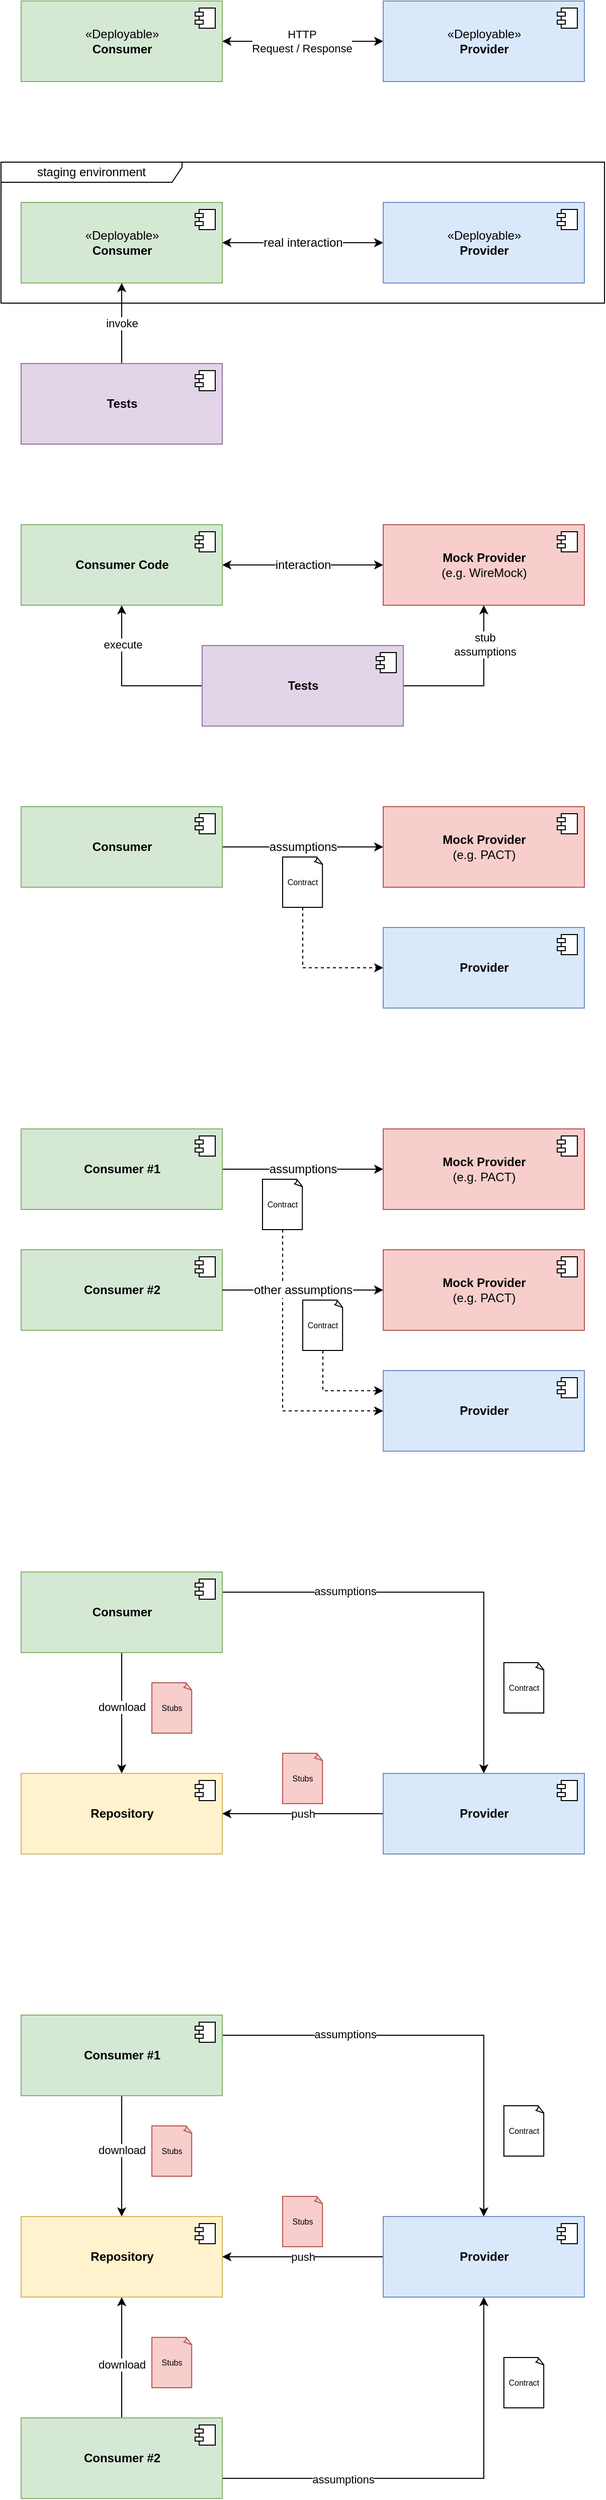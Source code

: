 <mxfile version="14.6.13" type="device"><diagram id="k8SUvsofZOEbbnPoytpn" name="Page-1"><mxGraphModel dx="1106" dy="997" grid="1" gridSize="10" guides="1" tooltips="1" connect="1" arrows="1" fold="1" page="1" pageScale="1" pageWidth="827" pageHeight="1169" math="0" shadow="0"><root><mxCell id="0"/><mxCell id="1" parent="0"/><mxCell id="11" value="staging environment" style="shape=umlFrame;whiteSpace=wrap;html=1;width=180;height=20;" parent="1" vertex="1"><mxGeometry x="20" y="200" width="600" height="140" as="geometry"/></mxCell><mxCell id="rSsfzsyeBPcGnRBEWYLM-29" style="edgeStyle=orthogonalEdgeStyle;rounded=0;orthogonalLoop=1;jettySize=auto;html=1;entryX=0;entryY=0.5;entryDx=0;entryDy=0;startArrow=none;startFill=0;exitX=0.5;exitY=1;exitDx=0;exitDy=0;exitPerimeter=0;dashed=1;" parent="1" source="rSsfzsyeBPcGnRBEWYLM-28" target="rSsfzsyeBPcGnRBEWYLM-26" edge="1"><mxGeometry relative="1" as="geometry"/></mxCell><mxCell id="rSsfzsyeBPcGnRBEWYLM-28" value="Contract" style="whiteSpace=wrap;html=1;shape=mxgraph.basic.document;fontSize=8;" parent="1" vertex="1"><mxGeometry x="300" y="890" width="40" height="50" as="geometry"/></mxCell><mxCell id="rSsfzsyeBPcGnRBEWYLM-7" style="edgeStyle=orthogonalEdgeStyle;rounded=0;orthogonalLoop=1;jettySize=auto;html=1;entryX=0;entryY=0.5;entryDx=0;entryDy=0;startArrow=classic;startFill=1;" parent="1" source="rSsfzsyeBPcGnRBEWYLM-1" target="rSsfzsyeBPcGnRBEWYLM-5" edge="1"><mxGeometry relative="1" as="geometry"/></mxCell><mxCell id="rSsfzsyeBPcGnRBEWYLM-8" value="HTTP&lt;br&gt;Request / Response" style="edgeLabel;html=1;align=center;verticalAlign=middle;resizable=0;points=[];" parent="rSsfzsyeBPcGnRBEWYLM-7" vertex="1" connectable="0"><mxGeometry x="-0.013" y="-1" relative="1" as="geometry"><mxPoint y="-1" as="offset"/></mxGeometry></mxCell><mxCell id="rSsfzsyeBPcGnRBEWYLM-1" value="«Deployable»&lt;br&gt;&lt;b&gt;Consumer&lt;/b&gt;" style="html=1;dropTarget=0;fillColor=#d5e8d4;strokeColor=#82b366;" parent="1" vertex="1"><mxGeometry x="40" y="40" width="200" height="80" as="geometry"/></mxCell><mxCell id="rSsfzsyeBPcGnRBEWYLM-2" value="" style="shape=module;jettyWidth=8;jettyHeight=4;" parent="rSsfzsyeBPcGnRBEWYLM-1" vertex="1"><mxGeometry x="1" width="20" height="20" relative="1" as="geometry"><mxPoint x="-27" y="7" as="offset"/></mxGeometry></mxCell><mxCell id="rSsfzsyeBPcGnRBEWYLM-5" value="«Deployable»&lt;br&gt;&lt;b&gt;Provider&lt;/b&gt;" style="html=1;dropTarget=0;fillColor=#dae8fc;strokeColor=#6c8ebf;" parent="1" vertex="1"><mxGeometry x="400" y="40" width="200" height="80" as="geometry"/></mxCell><mxCell id="rSsfzsyeBPcGnRBEWYLM-6" value="" style="shape=module;jettyWidth=8;jettyHeight=4;" parent="rSsfzsyeBPcGnRBEWYLM-5" vertex="1"><mxGeometry x="1" width="20" height="20" relative="1" as="geometry"><mxPoint x="-27" y="7" as="offset"/></mxGeometry></mxCell><mxCell id="rSsfzsyeBPcGnRBEWYLM-15" style="edgeStyle=orthogonalEdgeStyle;rounded=0;orthogonalLoop=1;jettySize=auto;html=1;entryX=0;entryY=0.5;entryDx=0;entryDy=0;startArrow=classic;startFill=1;" parent="1" source="rSsfzsyeBPcGnRBEWYLM-11" target="rSsfzsyeBPcGnRBEWYLM-13" edge="1"><mxGeometry relative="1" as="geometry"/></mxCell><mxCell id="rSsfzsyeBPcGnRBEWYLM-41" value="&lt;span style=&quot;font-size: 12px&quot;&gt;real interaction&lt;br&gt;&lt;/span&gt;" style="edgeLabel;html=1;align=center;verticalAlign=middle;resizable=0;points=[];fontSize=8;" parent="rSsfzsyeBPcGnRBEWYLM-15" vertex="1" connectable="0"><mxGeometry x="-0.004" relative="1" as="geometry"><mxPoint as="offset"/></mxGeometry></mxCell><mxCell id="rSsfzsyeBPcGnRBEWYLM-11" value="«Deployable»&lt;br&gt;&lt;b&gt;Consumer&lt;/b&gt;" style="html=1;dropTarget=0;fillColor=#d5e8d4;strokeColor=#82b366;" parent="1" vertex="1"><mxGeometry x="40" y="240" width="200" height="80" as="geometry"/></mxCell><mxCell id="rSsfzsyeBPcGnRBEWYLM-12" value="" style="shape=module;jettyWidth=8;jettyHeight=4;" parent="rSsfzsyeBPcGnRBEWYLM-11" vertex="1"><mxGeometry x="1" width="20" height="20" relative="1" as="geometry"><mxPoint x="-27" y="7" as="offset"/></mxGeometry></mxCell><mxCell id="rSsfzsyeBPcGnRBEWYLM-13" value="«Deployable»&lt;br&gt;&lt;b&gt;Provider&lt;/b&gt;" style="html=1;dropTarget=0;fillColor=#dae8fc;strokeColor=#6c8ebf;" parent="1" vertex="1"><mxGeometry x="400" y="240" width="200" height="80" as="geometry"/></mxCell><mxCell id="rSsfzsyeBPcGnRBEWYLM-14" value="" style="shape=module;jettyWidth=8;jettyHeight=4;" parent="rSsfzsyeBPcGnRBEWYLM-13" vertex="1"><mxGeometry x="1" width="20" height="20" relative="1" as="geometry"><mxPoint x="-27" y="7" as="offset"/></mxGeometry></mxCell><mxCell id="rSsfzsyeBPcGnRBEWYLM-16" style="edgeStyle=orthogonalEdgeStyle;rounded=0;orthogonalLoop=1;jettySize=auto;html=1;entryX=0;entryY=0.5;entryDx=0;entryDy=0;startArrow=classic;startFill=1;" parent="1" source="rSsfzsyeBPcGnRBEWYLM-17" target="rSsfzsyeBPcGnRBEWYLM-19" edge="1"><mxGeometry relative="1" as="geometry"/></mxCell><mxCell id="rSsfzsyeBPcGnRBEWYLM-42" value="interaction" style="edgeLabel;html=1;align=center;verticalAlign=middle;resizable=0;points=[];fontSize=12;" parent="rSsfzsyeBPcGnRBEWYLM-16" vertex="1" connectable="0"><mxGeometry x="-0.004" relative="1" as="geometry"><mxPoint as="offset"/></mxGeometry></mxCell><mxCell id="rSsfzsyeBPcGnRBEWYLM-17" value="&lt;b&gt;Consumer Code&lt;/b&gt;" style="html=1;dropTarget=0;fillColor=#d5e8d4;strokeColor=#82b366;" parent="1" vertex="1"><mxGeometry x="40" y="560" width="200" height="80" as="geometry"/></mxCell><mxCell id="rSsfzsyeBPcGnRBEWYLM-18" value="" style="shape=module;jettyWidth=8;jettyHeight=4;" parent="rSsfzsyeBPcGnRBEWYLM-17" vertex="1"><mxGeometry x="1" width="20" height="20" relative="1" as="geometry"><mxPoint x="-27" y="7" as="offset"/></mxGeometry></mxCell><mxCell id="rSsfzsyeBPcGnRBEWYLM-19" value="&lt;b&gt;Mock Provider&lt;/b&gt;&lt;br&gt;(e.g. WireMock)" style="html=1;dropTarget=0;fillColor=#f8cecc;strokeColor=#b85450;" parent="1" vertex="1"><mxGeometry x="400" y="560" width="200" height="80" as="geometry"/></mxCell><mxCell id="rSsfzsyeBPcGnRBEWYLM-20" value="" style="shape=module;jettyWidth=8;jettyHeight=4;" parent="rSsfzsyeBPcGnRBEWYLM-19" vertex="1"><mxGeometry x="1" width="20" height="20" relative="1" as="geometry"><mxPoint x="-27" y="7" as="offset"/></mxGeometry></mxCell><mxCell id="rSsfzsyeBPcGnRBEWYLM-21" style="edgeStyle=orthogonalEdgeStyle;rounded=0;orthogonalLoop=1;jettySize=auto;html=1;entryX=0;entryY=0.5;entryDx=0;entryDy=0;startArrow=none;startFill=0;" parent="1" source="rSsfzsyeBPcGnRBEWYLM-22" target="rSsfzsyeBPcGnRBEWYLM-24" edge="1"><mxGeometry relative="1" as="geometry"/></mxCell><mxCell id="rSsfzsyeBPcGnRBEWYLM-43" value="assumptions" style="edgeLabel;html=1;align=center;verticalAlign=middle;resizable=0;points=[];fontSize=12;" parent="rSsfzsyeBPcGnRBEWYLM-21" vertex="1" connectable="0"><mxGeometry x="-0.004" relative="1" as="geometry"><mxPoint as="offset"/></mxGeometry></mxCell><mxCell id="rSsfzsyeBPcGnRBEWYLM-22" value="&lt;b&gt;Consumer&lt;/b&gt;" style="html=1;dropTarget=0;fillColor=#d5e8d4;strokeColor=#82b366;" parent="1" vertex="1"><mxGeometry x="40" y="840" width="200" height="80" as="geometry"/></mxCell><mxCell id="rSsfzsyeBPcGnRBEWYLM-23" value="" style="shape=module;jettyWidth=8;jettyHeight=4;" parent="rSsfzsyeBPcGnRBEWYLM-22" vertex="1"><mxGeometry x="1" width="20" height="20" relative="1" as="geometry"><mxPoint x="-27" y="7" as="offset"/></mxGeometry></mxCell><mxCell id="rSsfzsyeBPcGnRBEWYLM-24" value="&lt;b&gt;Mock Provider&lt;/b&gt;&lt;br&gt;(e.g. PACT)" style="html=1;dropTarget=0;fillColor=#f8cecc;strokeColor=#b85450;" parent="1" vertex="1"><mxGeometry x="400" y="840" width="200" height="80" as="geometry"/></mxCell><mxCell id="rSsfzsyeBPcGnRBEWYLM-25" value="" style="shape=module;jettyWidth=8;jettyHeight=4;" parent="rSsfzsyeBPcGnRBEWYLM-24" vertex="1"><mxGeometry x="1" width="20" height="20" relative="1" as="geometry"><mxPoint x="-27" y="7" as="offset"/></mxGeometry></mxCell><mxCell id="rSsfzsyeBPcGnRBEWYLM-26" value="&lt;b&gt;Provider&lt;/b&gt;" style="html=1;dropTarget=0;fillColor=#dae8fc;strokeColor=#6c8ebf;" parent="1" vertex="1"><mxGeometry x="400" y="960" width="200" height="80" as="geometry"/></mxCell><mxCell id="rSsfzsyeBPcGnRBEWYLM-27" value="" style="shape=module;jettyWidth=8;jettyHeight=4;" parent="rSsfzsyeBPcGnRBEWYLM-26" vertex="1"><mxGeometry x="1" width="20" height="20" relative="1" as="geometry"><mxPoint x="-27" y="7" as="offset"/></mxGeometry></mxCell><mxCell id="rSsfzsyeBPcGnRBEWYLM-30" style="edgeStyle=orthogonalEdgeStyle;rounded=0;orthogonalLoop=1;jettySize=auto;html=1;entryX=0;entryY=0.5;entryDx=0;entryDy=0;startArrow=none;startFill=0;exitX=0.5;exitY=1;exitDx=0;exitDy=0;exitPerimeter=0;dashed=1;" parent="1" source="rSsfzsyeBPcGnRBEWYLM-31" target="rSsfzsyeBPcGnRBEWYLM-37" edge="1"><mxGeometry relative="1" as="geometry"/></mxCell><mxCell id="rSsfzsyeBPcGnRBEWYLM-31" value="Contract" style="whiteSpace=wrap;html=1;shape=mxgraph.basic.document;fontSize=8;" parent="1" vertex="1"><mxGeometry x="280" y="1210" width="40" height="50" as="geometry"/></mxCell><mxCell id="rSsfzsyeBPcGnRBEWYLM-32" style="edgeStyle=orthogonalEdgeStyle;rounded=0;orthogonalLoop=1;jettySize=auto;html=1;entryX=0;entryY=0.5;entryDx=0;entryDy=0;startArrow=none;startFill=0;" parent="1" source="rSsfzsyeBPcGnRBEWYLM-33" target="rSsfzsyeBPcGnRBEWYLM-35" edge="1"><mxGeometry relative="1" as="geometry"/></mxCell><mxCell id="rSsfzsyeBPcGnRBEWYLM-44" value="assumptions" style="edgeLabel;html=1;align=center;verticalAlign=middle;resizable=0;points=[];fontSize=12;" parent="rSsfzsyeBPcGnRBEWYLM-32" vertex="1" connectable="0"><mxGeometry x="-0.015" y="-1" relative="1" as="geometry"><mxPoint x="1" y="-1" as="offset"/></mxGeometry></mxCell><mxCell id="rSsfzsyeBPcGnRBEWYLM-33" value="&lt;b&gt;Consumer #1&lt;/b&gt;" style="html=1;dropTarget=0;fillColor=#d5e8d4;strokeColor=#82b366;" parent="1" vertex="1"><mxGeometry x="40" y="1160" width="200" height="80" as="geometry"/></mxCell><mxCell id="rSsfzsyeBPcGnRBEWYLM-34" value="" style="shape=module;jettyWidth=8;jettyHeight=4;" parent="rSsfzsyeBPcGnRBEWYLM-33" vertex="1"><mxGeometry x="1" width="20" height="20" relative="1" as="geometry"><mxPoint x="-27" y="7" as="offset"/></mxGeometry></mxCell><mxCell id="rSsfzsyeBPcGnRBEWYLM-35" value="&lt;b&gt;Mock Provider&lt;/b&gt;&lt;br&gt;(e.g. PACT)" style="html=1;dropTarget=0;fillColor=#f8cecc;strokeColor=#b85450;" parent="1" vertex="1"><mxGeometry x="400" y="1160" width="200" height="80" as="geometry"/></mxCell><mxCell id="rSsfzsyeBPcGnRBEWYLM-36" value="" style="shape=module;jettyWidth=8;jettyHeight=4;" parent="rSsfzsyeBPcGnRBEWYLM-35" vertex="1"><mxGeometry x="1" width="20" height="20" relative="1" as="geometry"><mxPoint x="-27" y="7" as="offset"/></mxGeometry></mxCell><mxCell id="rSsfzsyeBPcGnRBEWYLM-37" value="&lt;b&gt;Provider&lt;/b&gt;" style="html=1;dropTarget=0;fillColor=#dae8fc;strokeColor=#6c8ebf;" parent="1" vertex="1"><mxGeometry x="400" y="1400" width="200" height="80" as="geometry"/></mxCell><mxCell id="rSsfzsyeBPcGnRBEWYLM-38" value="" style="shape=module;jettyWidth=8;jettyHeight=4;" parent="rSsfzsyeBPcGnRBEWYLM-37" vertex="1"><mxGeometry x="1" width="20" height="20" relative="1" as="geometry"><mxPoint x="-27" y="7" as="offset"/></mxGeometry></mxCell><mxCell id="rSsfzsyeBPcGnRBEWYLM-39" value="&lt;b&gt;Consumer #2&lt;/b&gt;" style="html=1;dropTarget=0;fillColor=#d5e8d4;strokeColor=#82b366;" parent="1" vertex="1"><mxGeometry x="40" y="1280" width="200" height="80" as="geometry"/></mxCell><mxCell id="rSsfzsyeBPcGnRBEWYLM-40" value="" style="shape=module;jettyWidth=8;jettyHeight=4;" parent="rSsfzsyeBPcGnRBEWYLM-39" vertex="1"><mxGeometry x="1" width="20" height="20" relative="1" as="geometry"><mxPoint x="-27" y="7" as="offset"/></mxGeometry></mxCell><mxCell id="rSsfzsyeBPcGnRBEWYLM-45" value="&lt;b&gt;Mock Provider&lt;/b&gt;&lt;br&gt;(e.g. PACT)" style="html=1;dropTarget=0;fillColor=#f8cecc;strokeColor=#b85450;" parent="1" vertex="1"><mxGeometry x="400" y="1280" width="200" height="80" as="geometry"/></mxCell><mxCell id="rSsfzsyeBPcGnRBEWYLM-46" value="" style="shape=module;jettyWidth=8;jettyHeight=4;" parent="rSsfzsyeBPcGnRBEWYLM-45" vertex="1"><mxGeometry x="1" width="20" height="20" relative="1" as="geometry"><mxPoint x="-27" y="7" as="offset"/></mxGeometry></mxCell><mxCell id="rSsfzsyeBPcGnRBEWYLM-47" style="edgeStyle=orthogonalEdgeStyle;rounded=0;orthogonalLoop=1;jettySize=auto;html=1;entryX=0;entryY=0.5;entryDx=0;entryDy=0;startArrow=none;startFill=0;exitX=1;exitY=0.5;exitDx=0;exitDy=0;" parent="1" source="rSsfzsyeBPcGnRBEWYLM-39" target="rSsfzsyeBPcGnRBEWYLM-45" edge="1"><mxGeometry relative="1" as="geometry"><mxPoint x="240" y="1319.58" as="sourcePoint"/><mxPoint x="400" y="1319.58" as="targetPoint"/></mxGeometry></mxCell><mxCell id="rSsfzsyeBPcGnRBEWYLM-48" value="other assumptions" style="edgeLabel;html=1;align=center;verticalAlign=middle;resizable=0;points=[];fontSize=12;" parent="rSsfzsyeBPcGnRBEWYLM-47" vertex="1" connectable="0"><mxGeometry x="-0.015" y="-1" relative="1" as="geometry"><mxPoint x="1" y="-1" as="offset"/></mxGeometry></mxCell><mxCell id="rSsfzsyeBPcGnRBEWYLM-50" style="edgeStyle=orthogonalEdgeStyle;rounded=0;orthogonalLoop=1;jettySize=auto;html=1;entryX=0;entryY=0.25;entryDx=0;entryDy=0;dashed=1;fontSize=12;startArrow=none;startFill=0;exitX=0.5;exitY=1;exitDx=0;exitDy=0;exitPerimeter=0;" parent="1" source="rSsfzsyeBPcGnRBEWYLM-49" target="rSsfzsyeBPcGnRBEWYLM-37" edge="1"><mxGeometry relative="1" as="geometry"/></mxCell><mxCell id="rSsfzsyeBPcGnRBEWYLM-49" value="Contract" style="whiteSpace=wrap;html=1;shape=mxgraph.basic.document;fontSize=8;" parent="1" vertex="1"><mxGeometry x="320" y="1330" width="40" height="50" as="geometry"/></mxCell><mxCell id="4" style="edgeStyle=orthogonalEdgeStyle;rounded=0;orthogonalLoop=1;jettySize=auto;html=1;entryX=0.5;entryY=1;entryDx=0;entryDy=0;exitX=1;exitY=0.5;exitDx=0;exitDy=0;" parent="1" source="2" target="rSsfzsyeBPcGnRBEWYLM-19" edge="1"><mxGeometry relative="1" as="geometry"/></mxCell><mxCell id="5" value="stub&lt;br&gt;assumptions" style="edgeLabel;html=1;align=center;verticalAlign=middle;resizable=0;points=[];" parent="4" vertex="1" connectable="0"><mxGeometry x="0.512" y="-1" relative="1" as="geometry"><mxPoint as="offset"/></mxGeometry></mxCell><mxCell id="6" style="edgeStyle=orthogonalEdgeStyle;rounded=0;orthogonalLoop=1;jettySize=auto;html=1;entryX=0.5;entryY=1;entryDx=0;entryDy=0;exitX=0;exitY=0.5;exitDx=0;exitDy=0;" parent="1" source="2" target="rSsfzsyeBPcGnRBEWYLM-17" edge="1"><mxGeometry relative="1" as="geometry"/></mxCell><mxCell id="7" value="execute" style="edgeLabel;html=1;align=center;verticalAlign=middle;resizable=0;points=[];" parent="6" vertex="1" connectable="0"><mxGeometry x="0.512" y="-1" relative="1" as="geometry"><mxPoint as="offset"/></mxGeometry></mxCell><mxCell id="2" value="&lt;b&gt;Tests&lt;/b&gt;" style="html=1;dropTarget=0;fillColor=#e1d5e7;strokeColor=#9673a6;" parent="1" vertex="1"><mxGeometry x="220" y="680" width="200" height="80" as="geometry"/></mxCell><mxCell id="3" value="" style="shape=module;jettyWidth=8;jettyHeight=4;" parent="2" vertex="1"><mxGeometry x="1" width="20" height="20" relative="1" as="geometry"><mxPoint x="-27" y="7" as="offset"/></mxGeometry></mxCell><mxCell id="14" style="edgeStyle=orthogonalEdgeStyle;rounded=0;orthogonalLoop=1;jettySize=auto;html=1;entryX=0.5;entryY=1;entryDx=0;entryDy=0;startArrow=none;startFill=0;" parent="1" source="8" target="rSsfzsyeBPcGnRBEWYLM-11" edge="1"><mxGeometry relative="1" as="geometry"/></mxCell><mxCell id="15" value="invoke" style="edgeLabel;html=1;align=center;verticalAlign=middle;resizable=0;points=[];" parent="14" vertex="1" connectable="0"><mxGeometry relative="1" as="geometry"><mxPoint as="offset"/></mxGeometry></mxCell><mxCell id="8" value="&lt;b&gt;Tests&lt;/b&gt;" style="html=1;dropTarget=0;fillColor=#e1d5e7;strokeColor=#9673a6;" parent="1" vertex="1"><mxGeometry x="40" y="400" width="200" height="80" as="geometry"/></mxCell><mxCell id="9" value="" style="shape=module;jettyWidth=8;jettyHeight=4;" parent="8" vertex="1"><mxGeometry x="1" width="20" height="20" relative="1" as="geometry"><mxPoint x="-27" y="7" as="offset"/></mxGeometry></mxCell><mxCell id="kEmKnmH6w6Q-k5vGDC8J-52" style="edgeStyle=orthogonalEdgeStyle;rounded=0;orthogonalLoop=1;jettySize=auto;html=1;entryX=0.5;entryY=0;entryDx=0;entryDy=0;startArrow=none;startFill=0;exitX=0.5;exitY=1;exitDx=0;exitDy=0;" edge="1" parent="1" source="kEmKnmH6w6Q-k5vGDC8J-38" target="kEmKnmH6w6Q-k5vGDC8J-50"><mxGeometry relative="1" as="geometry"/></mxCell><mxCell id="kEmKnmH6w6Q-k5vGDC8J-55" value="download" style="edgeLabel;html=1;align=center;verticalAlign=middle;resizable=0;points=[];" vertex="1" connectable="0" parent="kEmKnmH6w6Q-k5vGDC8J-52"><mxGeometry x="-0.1" relative="1" as="geometry"><mxPoint as="offset"/></mxGeometry></mxCell><mxCell id="kEmKnmH6w6Q-k5vGDC8J-58" style="edgeStyle=orthogonalEdgeStyle;rounded=0;orthogonalLoop=1;jettySize=auto;html=1;entryX=0.5;entryY=0;entryDx=0;entryDy=0;startArrow=none;startFill=0;exitX=1;exitY=0.25;exitDx=0;exitDy=0;" edge="1" parent="1" source="kEmKnmH6w6Q-k5vGDC8J-38" target="kEmKnmH6w6Q-k5vGDC8J-56"><mxGeometry relative="1" as="geometry"/></mxCell><mxCell id="kEmKnmH6w6Q-k5vGDC8J-68" value="assumptions" style="edgeLabel;html=1;align=center;verticalAlign=middle;resizable=0;points=[];" vertex="1" connectable="0" parent="kEmKnmH6w6Q-k5vGDC8J-58"><mxGeometry x="-0.446" y="1" relative="1" as="geometry"><mxPoint as="offset"/></mxGeometry></mxCell><mxCell id="kEmKnmH6w6Q-k5vGDC8J-38" value="&lt;b&gt;Consumer #1&lt;/b&gt;" style="html=1;dropTarget=0;fillColor=#d5e8d4;strokeColor=#82b366;" vertex="1" parent="1"><mxGeometry x="40" y="2040" width="200" height="80" as="geometry"/></mxCell><mxCell id="kEmKnmH6w6Q-k5vGDC8J-39" value="" style="shape=module;jettyWidth=8;jettyHeight=4;" vertex="1" parent="kEmKnmH6w6Q-k5vGDC8J-38"><mxGeometry x="1" width="20" height="20" relative="1" as="geometry"><mxPoint x="-27" y="7" as="offset"/></mxGeometry></mxCell><mxCell id="kEmKnmH6w6Q-k5vGDC8J-53" style="edgeStyle=orthogonalEdgeStyle;rounded=0;orthogonalLoop=1;jettySize=auto;html=1;entryX=0.5;entryY=1;entryDx=0;entryDy=0;startArrow=none;startFill=0;exitX=0.5;exitY=0;exitDx=0;exitDy=0;" edge="1" parent="1" source="kEmKnmH6w6Q-k5vGDC8J-48" target="kEmKnmH6w6Q-k5vGDC8J-50"><mxGeometry relative="1" as="geometry"/></mxCell><mxCell id="kEmKnmH6w6Q-k5vGDC8J-54" value="download" style="edgeLabel;html=1;align=center;verticalAlign=middle;resizable=0;points=[];" vertex="1" connectable="0" parent="kEmKnmH6w6Q-k5vGDC8J-53"><mxGeometry x="-0.111" y="1" relative="1" as="geometry"><mxPoint x="1" as="offset"/></mxGeometry></mxCell><mxCell id="kEmKnmH6w6Q-k5vGDC8J-60" style="edgeStyle=orthogonalEdgeStyle;rounded=0;orthogonalLoop=1;jettySize=auto;html=1;entryX=0.5;entryY=1;entryDx=0;entryDy=0;startArrow=none;startFill=0;exitX=1;exitY=0.75;exitDx=0;exitDy=0;" edge="1" parent="1" source="kEmKnmH6w6Q-k5vGDC8J-48" target="kEmKnmH6w6Q-k5vGDC8J-56"><mxGeometry relative="1" as="geometry"/></mxCell><mxCell id="kEmKnmH6w6Q-k5vGDC8J-69" value="assumptions" style="edgeLabel;html=1;align=center;verticalAlign=middle;resizable=0;points=[];" vertex="1" connectable="0" parent="kEmKnmH6w6Q-k5vGDC8J-60"><mxGeometry x="-0.455" y="-1" relative="1" as="geometry"><mxPoint as="offset"/></mxGeometry></mxCell><mxCell id="kEmKnmH6w6Q-k5vGDC8J-48" value="&lt;b&gt;Consumer #2&lt;/b&gt;" style="html=1;dropTarget=0;fillColor=#d5e8d4;strokeColor=#82b366;" vertex="1" parent="1"><mxGeometry x="40" y="2440" width="200" height="80" as="geometry"/></mxCell><mxCell id="kEmKnmH6w6Q-k5vGDC8J-49" value="" style="shape=module;jettyWidth=8;jettyHeight=4;" vertex="1" parent="kEmKnmH6w6Q-k5vGDC8J-48"><mxGeometry x="1" width="20" height="20" relative="1" as="geometry"><mxPoint x="-27" y="7" as="offset"/></mxGeometry></mxCell><mxCell id="kEmKnmH6w6Q-k5vGDC8J-50" value="&lt;b&gt;Repository&lt;/b&gt;" style="html=1;dropTarget=0;fillColor=#fff2cc;strokeColor=#d6b656;" vertex="1" parent="1"><mxGeometry x="40" y="2240" width="200" height="80" as="geometry"/></mxCell><mxCell id="kEmKnmH6w6Q-k5vGDC8J-51" value="" style="shape=module;jettyWidth=8;jettyHeight=4;" vertex="1" parent="kEmKnmH6w6Q-k5vGDC8J-50"><mxGeometry x="1" width="20" height="20" relative="1" as="geometry"><mxPoint x="-27" y="7" as="offset"/></mxGeometry></mxCell><mxCell id="kEmKnmH6w6Q-k5vGDC8J-63" style="edgeStyle=orthogonalEdgeStyle;rounded=0;orthogonalLoop=1;jettySize=auto;html=1;entryX=1;entryY=0.5;entryDx=0;entryDy=0;startArrow=none;startFill=0;" edge="1" parent="1" source="kEmKnmH6w6Q-k5vGDC8J-56" target="kEmKnmH6w6Q-k5vGDC8J-50"><mxGeometry relative="1" as="geometry"/></mxCell><mxCell id="kEmKnmH6w6Q-k5vGDC8J-64" value="push" style="edgeLabel;html=1;align=center;verticalAlign=middle;resizable=0;points=[];" vertex="1" connectable="0" parent="kEmKnmH6w6Q-k5vGDC8J-63"><mxGeometry relative="1" as="geometry"><mxPoint as="offset"/></mxGeometry></mxCell><mxCell id="kEmKnmH6w6Q-k5vGDC8J-56" value="&lt;b&gt;Provider&lt;/b&gt;" style="html=1;dropTarget=0;fillColor=#dae8fc;strokeColor=#6c8ebf;" vertex="1" parent="1"><mxGeometry x="400" y="2240" width="200" height="80" as="geometry"/></mxCell><mxCell id="kEmKnmH6w6Q-k5vGDC8J-57" value="" style="shape=module;jettyWidth=8;jettyHeight=4;" vertex="1" parent="kEmKnmH6w6Q-k5vGDC8J-56"><mxGeometry x="1" width="20" height="20" relative="1" as="geometry"><mxPoint x="-27" y="7" as="offset"/></mxGeometry></mxCell><mxCell id="kEmKnmH6w6Q-k5vGDC8J-59" value="Stubs" style="whiteSpace=wrap;html=1;shape=mxgraph.basic.document;fontSize=8;fillColor=#f8cecc;strokeColor=#b85450;" vertex="1" parent="1"><mxGeometry x="170" y="2150" width="40" height="50" as="geometry"/></mxCell><mxCell id="kEmKnmH6w6Q-k5vGDC8J-61" value="Stubs" style="whiteSpace=wrap;html=1;shape=mxgraph.basic.document;fontSize=8;fillColor=#f8cecc;strokeColor=#b85450;" vertex="1" parent="1"><mxGeometry x="170" y="2360" width="40" height="50" as="geometry"/></mxCell><mxCell id="kEmKnmH6w6Q-k5vGDC8J-65" value="Stubs" style="whiteSpace=wrap;html=1;shape=mxgraph.basic.document;fontSize=8;fillColor=#f8cecc;strokeColor=#b85450;" vertex="1" parent="1"><mxGeometry x="300" y="2220" width="40" height="50" as="geometry"/></mxCell><mxCell id="kEmKnmH6w6Q-k5vGDC8J-66" value="Contract" style="whiteSpace=wrap;html=1;shape=mxgraph.basic.document;fontSize=8;" vertex="1" parent="1"><mxGeometry x="520" y="2130" width="40" height="50" as="geometry"/></mxCell><mxCell id="kEmKnmH6w6Q-k5vGDC8J-67" value="Contract" style="whiteSpace=wrap;html=1;shape=mxgraph.basic.document;fontSize=8;" vertex="1" parent="1"><mxGeometry x="520" y="2380" width="40" height="50" as="geometry"/></mxCell><mxCell id="kEmKnmH6w6Q-k5vGDC8J-70" style="edgeStyle=orthogonalEdgeStyle;rounded=0;orthogonalLoop=1;jettySize=auto;html=1;entryX=0.5;entryY=0;entryDx=0;entryDy=0;startArrow=none;startFill=0;exitX=0.5;exitY=1;exitDx=0;exitDy=0;" edge="1" parent="1" source="kEmKnmH6w6Q-k5vGDC8J-74" target="kEmKnmH6w6Q-k5vGDC8J-82"><mxGeometry relative="1" as="geometry"/></mxCell><mxCell id="kEmKnmH6w6Q-k5vGDC8J-71" value="download" style="edgeLabel;html=1;align=center;verticalAlign=middle;resizable=0;points=[];" vertex="1" connectable="0" parent="kEmKnmH6w6Q-k5vGDC8J-70"><mxGeometry x="-0.1" relative="1" as="geometry"><mxPoint as="offset"/></mxGeometry></mxCell><mxCell id="kEmKnmH6w6Q-k5vGDC8J-72" style="edgeStyle=orthogonalEdgeStyle;rounded=0;orthogonalLoop=1;jettySize=auto;html=1;entryX=0.5;entryY=0;entryDx=0;entryDy=0;startArrow=none;startFill=0;exitX=1;exitY=0.25;exitDx=0;exitDy=0;" edge="1" parent="1" source="kEmKnmH6w6Q-k5vGDC8J-74" target="kEmKnmH6w6Q-k5vGDC8J-86"><mxGeometry relative="1" as="geometry"/></mxCell><mxCell id="kEmKnmH6w6Q-k5vGDC8J-73" value="assumptions" style="edgeLabel;html=1;align=center;verticalAlign=middle;resizable=0;points=[];" vertex="1" connectable="0" parent="kEmKnmH6w6Q-k5vGDC8J-72"><mxGeometry x="-0.446" y="1" relative="1" as="geometry"><mxPoint as="offset"/></mxGeometry></mxCell><mxCell id="kEmKnmH6w6Q-k5vGDC8J-74" value="&lt;b&gt;Consumer&lt;/b&gt;" style="html=1;dropTarget=0;fillColor=#d5e8d4;strokeColor=#82b366;" vertex="1" parent="1"><mxGeometry x="40" y="1600" width="200" height="80" as="geometry"/></mxCell><mxCell id="kEmKnmH6w6Q-k5vGDC8J-75" value="" style="shape=module;jettyWidth=8;jettyHeight=4;" vertex="1" parent="kEmKnmH6w6Q-k5vGDC8J-74"><mxGeometry x="1" width="20" height="20" relative="1" as="geometry"><mxPoint x="-27" y="7" as="offset"/></mxGeometry></mxCell><mxCell id="kEmKnmH6w6Q-k5vGDC8J-82" value="&lt;b&gt;Repository&lt;/b&gt;" style="html=1;dropTarget=0;fillColor=#fff2cc;strokeColor=#d6b656;" vertex="1" parent="1"><mxGeometry x="40" y="1800" width="200" height="80" as="geometry"/></mxCell><mxCell id="kEmKnmH6w6Q-k5vGDC8J-83" value="" style="shape=module;jettyWidth=8;jettyHeight=4;" vertex="1" parent="kEmKnmH6w6Q-k5vGDC8J-82"><mxGeometry x="1" width="20" height="20" relative="1" as="geometry"><mxPoint x="-27" y="7" as="offset"/></mxGeometry></mxCell><mxCell id="kEmKnmH6w6Q-k5vGDC8J-84" style="edgeStyle=orthogonalEdgeStyle;rounded=0;orthogonalLoop=1;jettySize=auto;html=1;entryX=1;entryY=0.5;entryDx=0;entryDy=0;startArrow=none;startFill=0;" edge="1" parent="1" source="kEmKnmH6w6Q-k5vGDC8J-86" target="kEmKnmH6w6Q-k5vGDC8J-82"><mxGeometry relative="1" as="geometry"/></mxCell><mxCell id="kEmKnmH6w6Q-k5vGDC8J-85" value="push" style="edgeLabel;html=1;align=center;verticalAlign=middle;resizable=0;points=[];" vertex="1" connectable="0" parent="kEmKnmH6w6Q-k5vGDC8J-84"><mxGeometry relative="1" as="geometry"><mxPoint as="offset"/></mxGeometry></mxCell><mxCell id="kEmKnmH6w6Q-k5vGDC8J-86" value="&lt;b&gt;Provider&lt;/b&gt;" style="html=1;dropTarget=0;fillColor=#dae8fc;strokeColor=#6c8ebf;" vertex="1" parent="1"><mxGeometry x="400" y="1800" width="200" height="80" as="geometry"/></mxCell><mxCell id="kEmKnmH6w6Q-k5vGDC8J-87" value="" style="shape=module;jettyWidth=8;jettyHeight=4;" vertex="1" parent="kEmKnmH6w6Q-k5vGDC8J-86"><mxGeometry x="1" width="20" height="20" relative="1" as="geometry"><mxPoint x="-27" y="7" as="offset"/></mxGeometry></mxCell><mxCell id="kEmKnmH6w6Q-k5vGDC8J-88" value="Stubs" style="whiteSpace=wrap;html=1;shape=mxgraph.basic.document;fontSize=8;fillColor=#f8cecc;strokeColor=#b85450;" vertex="1" parent="1"><mxGeometry x="170" y="1710" width="40" height="50" as="geometry"/></mxCell><mxCell id="kEmKnmH6w6Q-k5vGDC8J-90" value="Stubs" style="whiteSpace=wrap;html=1;shape=mxgraph.basic.document;fontSize=8;fillColor=#f8cecc;strokeColor=#b85450;" vertex="1" parent="1"><mxGeometry x="300" y="1780" width="40" height="50" as="geometry"/></mxCell><mxCell id="kEmKnmH6w6Q-k5vGDC8J-91" value="Contract" style="whiteSpace=wrap;html=1;shape=mxgraph.basic.document;fontSize=8;" vertex="1" parent="1"><mxGeometry x="520" y="1690" width="40" height="50" as="geometry"/></mxCell></root></mxGraphModel></diagram></mxfile>